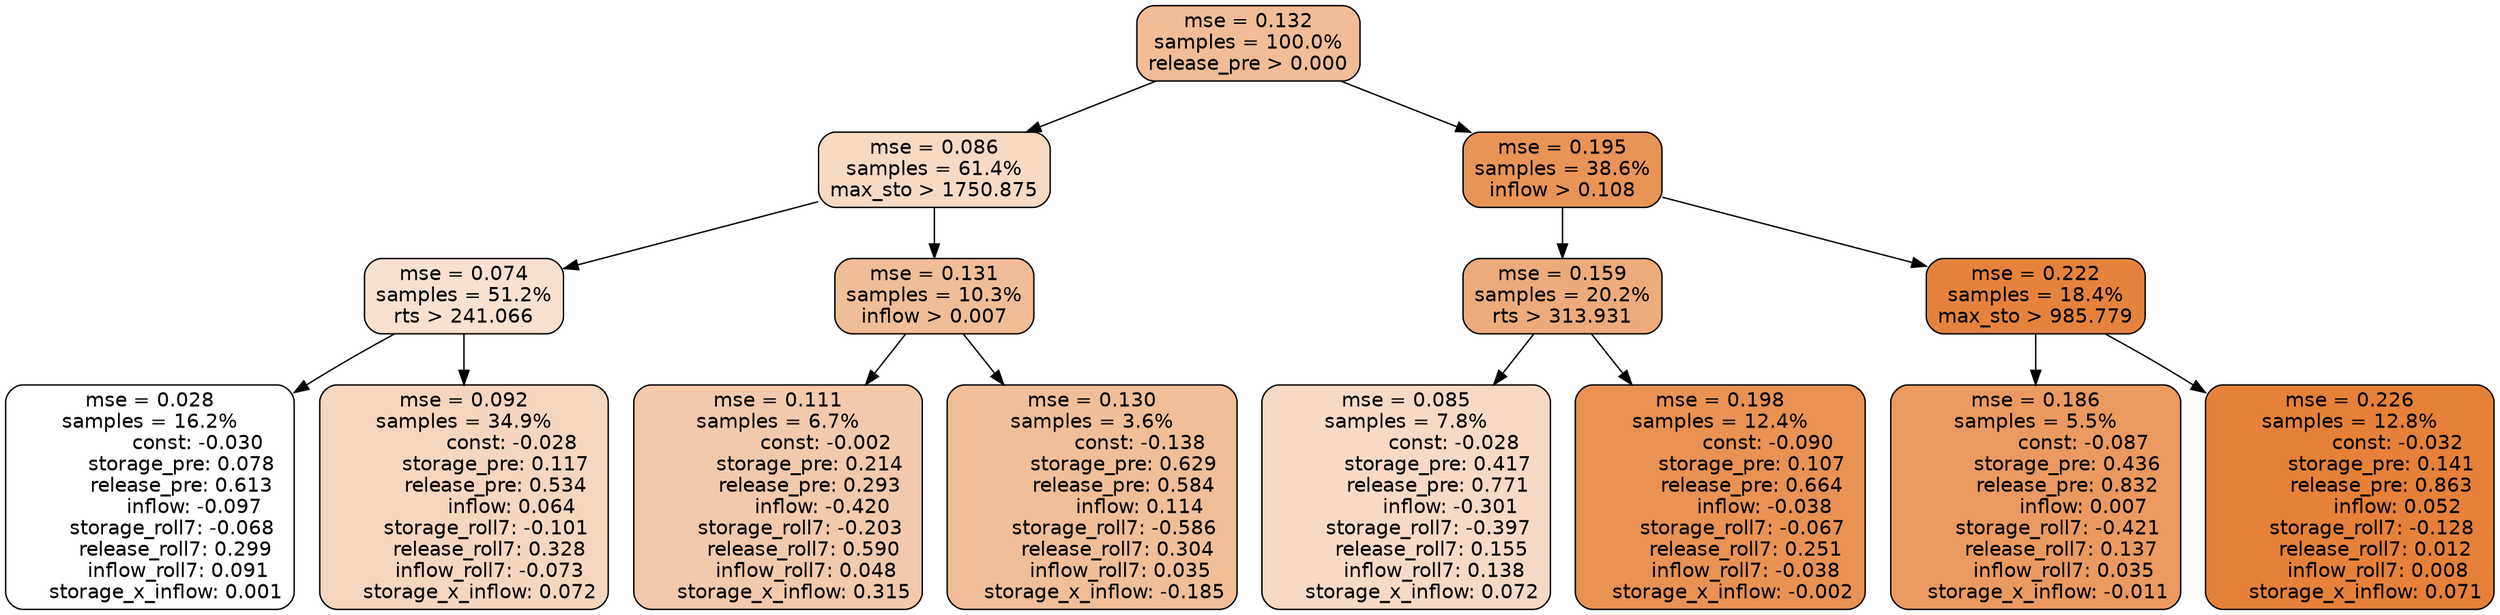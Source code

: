digraph tree {
node [shape=rectangle, style="filled, rounded", color="black", fontname=helvetica] ;
edge [fontname=helvetica] ;
	"0" [label="mse = 0.132
samples = 100.0%
release_pre > 0.000", fillcolor="#f1bc96"]
	"1" [label="mse = 0.086
samples = 61.4%
max_sto > 1750.875", fillcolor="#f7dac4"]
	"8" [label="mse = 0.195
samples = 38.6%
inflow > 0.108", fillcolor="#e99457"]
	"2" [label="mse = 0.074
samples = 51.2%
rts > 241.066", fillcolor="#f8e1d0"]
	"5" [label="mse = 0.131
samples = 10.3%
inflow > 0.007", fillcolor="#f1bd97"]
	"9" [label="mse = 0.159
samples = 20.2%
rts > 313.931", fillcolor="#edab7c"]
	"12" [label="mse = 0.222
samples = 18.4%
max_sto > 985.779", fillcolor="#e5833d"]
	"4" [label="mse = 0.028
samples = 16.2%
               const: -0.030
          storage_pre: 0.078
          release_pre: 0.613
              inflow: -0.097
       storage_roll7: -0.068
        release_roll7: 0.299
         inflow_roll7: 0.091
     storage_x_inflow: 0.001", fillcolor="#ffffff"]
	"3" [label="mse = 0.092
samples = 34.9%
               const: -0.028
          storage_pre: 0.117
          release_pre: 0.534
               inflow: 0.064
       storage_roll7: -0.101
        release_roll7: 0.328
        inflow_roll7: -0.073
     storage_x_inflow: 0.072", fillcolor="#f6d6be"]
	"6" [label="mse = 0.111
samples = 6.7%
               const: -0.002
          storage_pre: 0.214
          release_pre: 0.293
              inflow: -0.420
       storage_roll7: -0.203
        release_roll7: 0.590
         inflow_roll7: 0.048
     storage_x_inflow: 0.315", fillcolor="#f3c9ab"]
	"7" [label="mse = 0.130
samples = 3.6%
               const: -0.138
          storage_pre: 0.629
          release_pre: 0.584
               inflow: 0.114
       storage_roll7: -0.586
        release_roll7: 0.304
         inflow_roll7: 0.035
    storage_x_inflow: -0.185", fillcolor="#f1be98"]
	"11" [label="mse = 0.085
samples = 7.8%
               const: -0.028
          storage_pre: 0.417
          release_pre: 0.771
              inflow: -0.301
       storage_roll7: -0.397
        release_roll7: 0.155
         inflow_roll7: 0.138
     storage_x_inflow: 0.072", fillcolor="#f7dac5"]
	"10" [label="mse = 0.198
samples = 12.4%
               const: -0.090
          storage_pre: 0.107
          release_pre: 0.664
              inflow: -0.038
       storage_roll7: -0.067
        release_roll7: 0.251
        inflow_roll7: -0.038
    storage_x_inflow: -0.002", fillcolor="#e89254"]
	"14" [label="mse = 0.186
samples = 5.5%
               const: -0.087
          storage_pre: 0.436
          release_pre: 0.832
               inflow: 0.007
       storage_roll7: -0.421
        release_roll7: 0.137
         inflow_roll7: 0.035
    storage_x_inflow: -0.011", fillcolor="#ea9a60"]
	"13" [label="mse = 0.226
samples = 12.8%
               const: -0.032
          storage_pre: 0.141
          release_pre: 0.863
               inflow: 0.052
       storage_roll7: -0.128
        release_roll7: 0.012
         inflow_roll7: 0.008
     storage_x_inflow: 0.071", fillcolor="#e58139"]

	"0" -> "1"
	"0" -> "8"
	"1" -> "2"
	"1" -> "5"
	"8" -> "9"
	"8" -> "12"
	"2" -> "3"
	"2" -> "4"
	"5" -> "6"
	"5" -> "7"
	"9" -> "10"
	"9" -> "11"
	"12" -> "13"
	"12" -> "14"
}